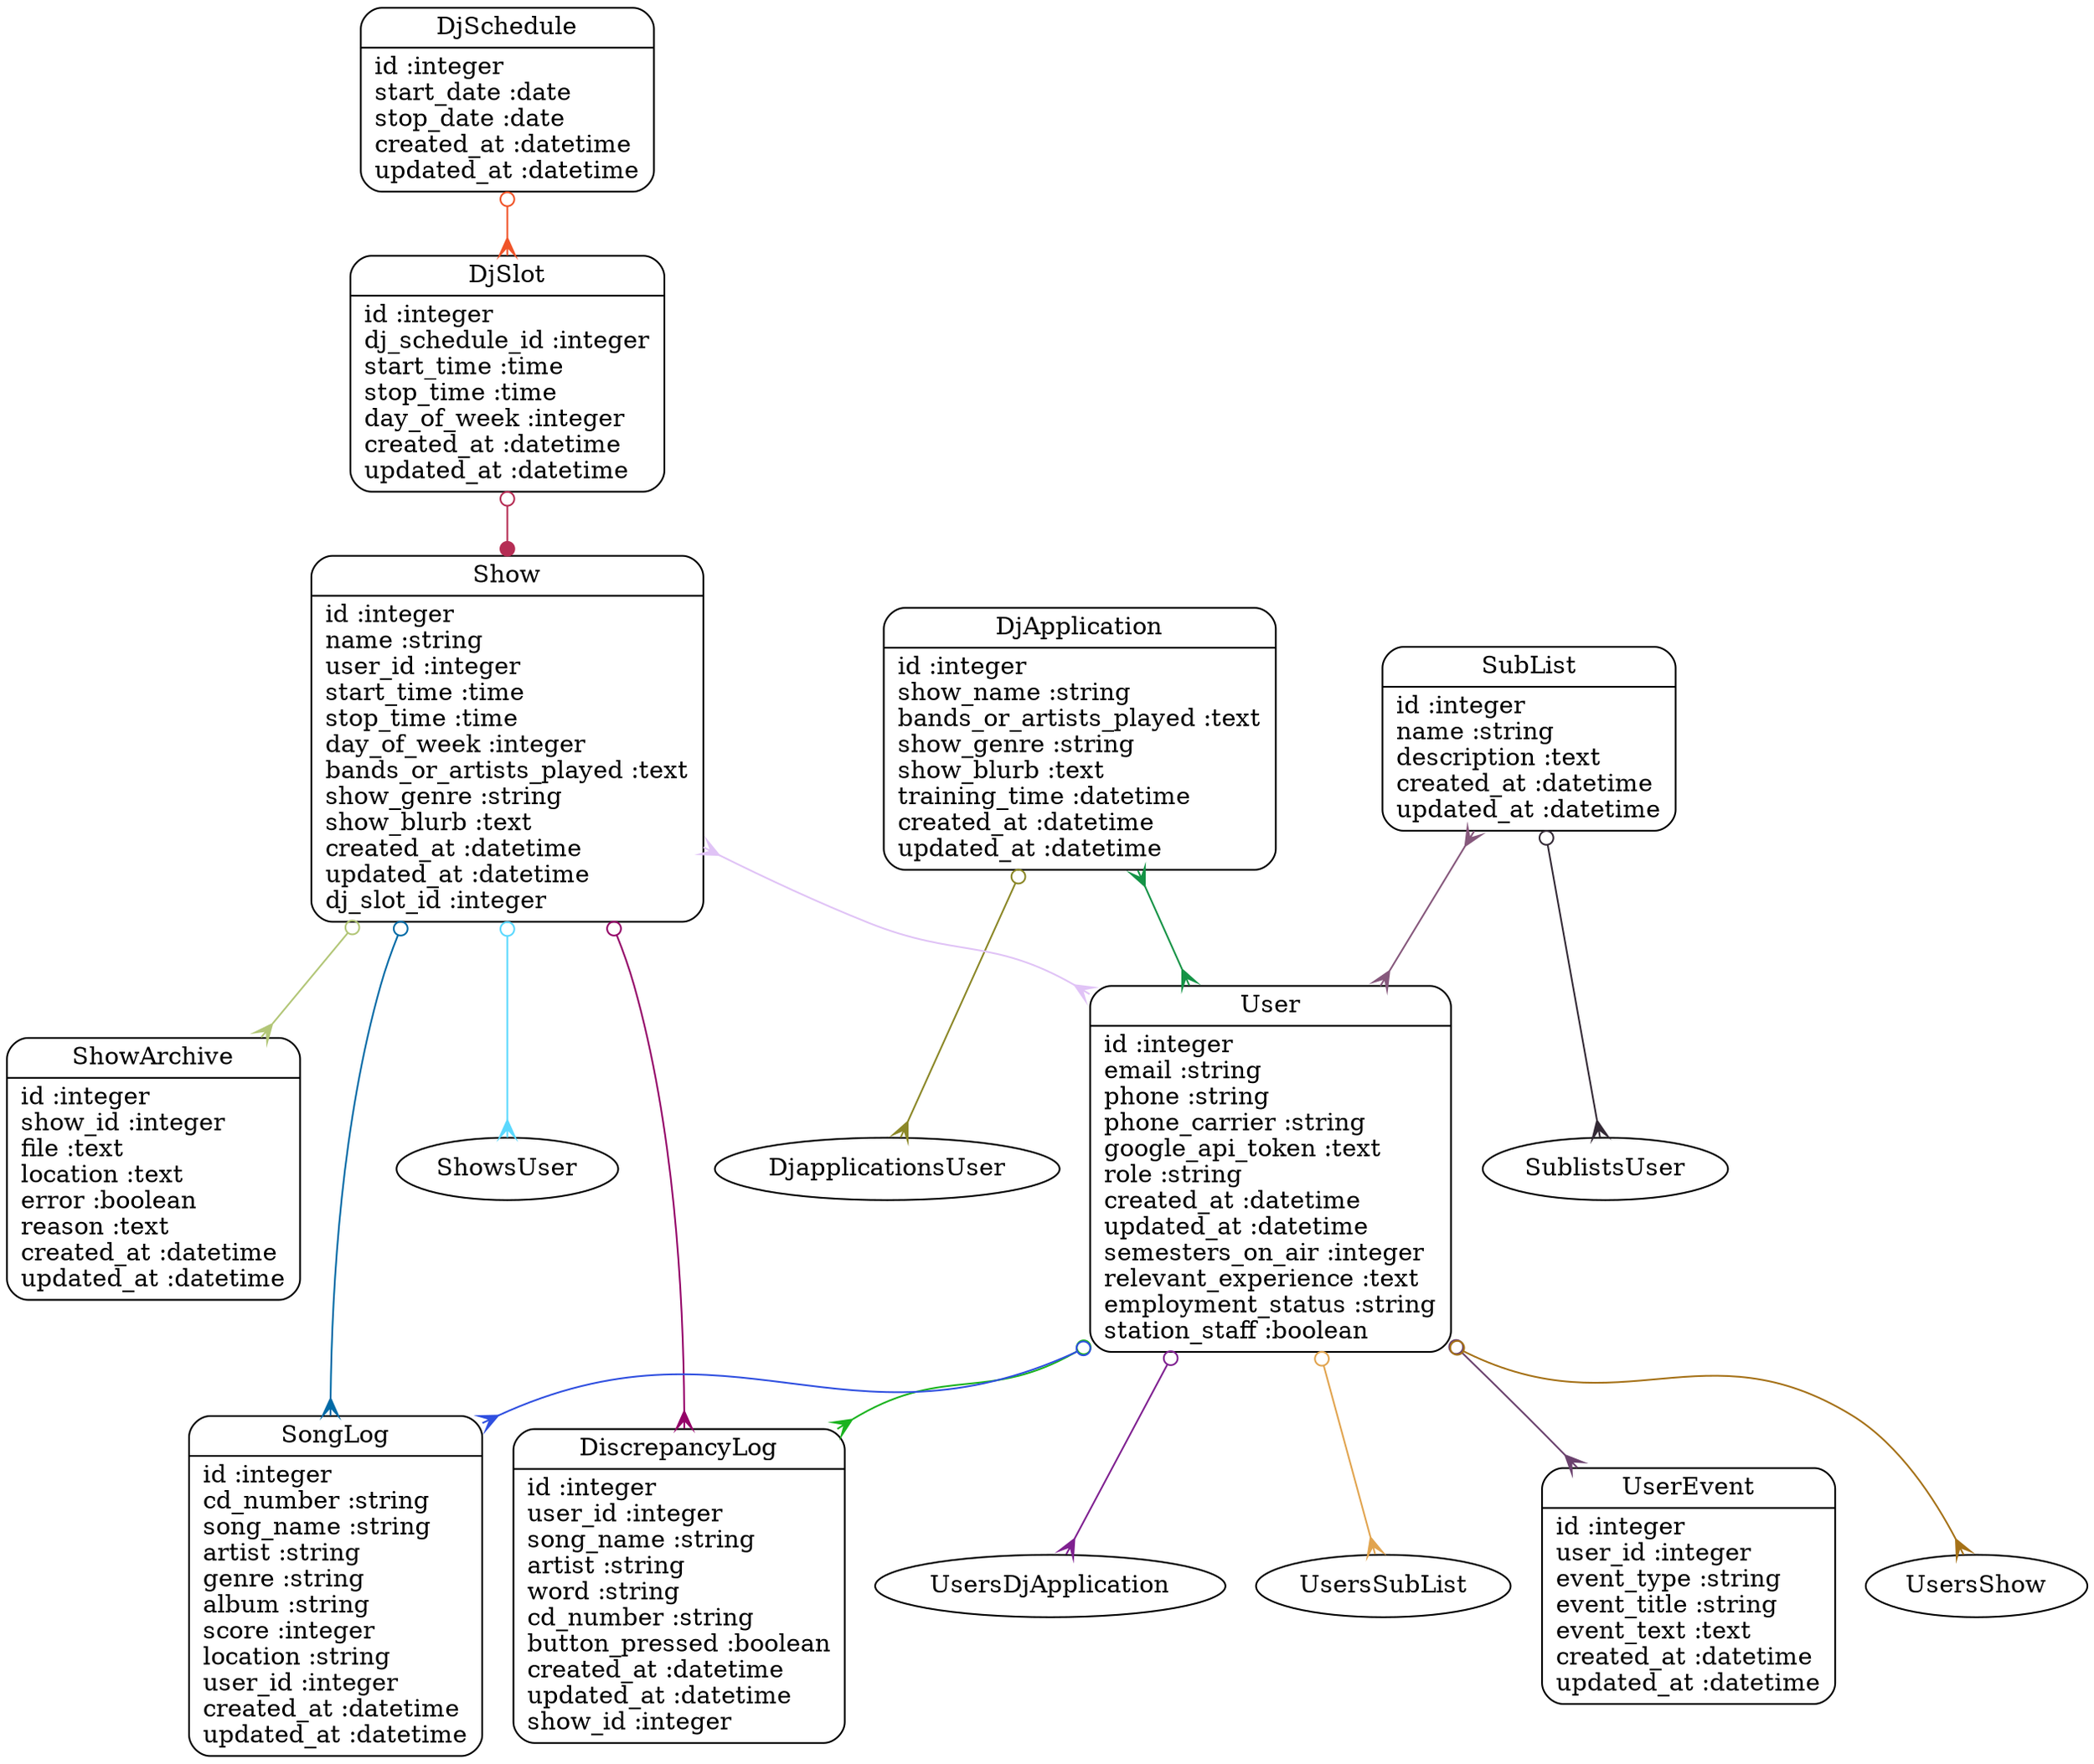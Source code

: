 digraph models_diagram {
	graph[overlap=false, splines=true]
	"DiscrepancyLog" [shape=Mrecord, label="{DiscrepancyLog|id :integer\luser_id :integer\lsong_name :string\lartist :string\lword :string\lcd_number :string\lbutton_pressed :boolean\lcreated_at :datetime\lupdated_at :datetime\lshow_id :integer\l}"]
	"DjApplication" [shape=Mrecord, label="{DjApplication|id :integer\lshow_name :string\lbands_or_artists_played :text\lshow_genre :string\lshow_blurb :text\ltraining_time :datetime\lcreated_at :datetime\lupdated_at :datetime\l}"]
	"DjSchedule" [shape=Mrecord, label="{DjSchedule|id :integer\lstart_date :date\lstop_date :date\lcreated_at :datetime\lupdated_at :datetime\l}"]
	"DjSlot" [shape=Mrecord, label="{DjSlot|id :integer\ldj_schedule_id :integer\lstart_time :time\lstop_time :time\lday_of_week :integer\lcreated_at :datetime\lupdated_at :datetime\l}"]
	"Show" [shape=Mrecord, label="{Show|id :integer\lname :string\luser_id :integer\lstart_time :time\lstop_time :time\lday_of_week :integer\lbands_or_artists_played :text\lshow_genre :string\lshow_blurb :text\lcreated_at :datetime\lupdated_at :datetime\ldj_slot_id :integer\l}"]
	"ShowArchive" [shape=Mrecord, label="{ShowArchive|id :integer\lshow_id :integer\lfile :text\llocation :text\lerror :boolean\lreason :text\lcreated_at :datetime\lupdated_at :datetime\l}"]
	"SongLog" [shape=Mrecord, label="{SongLog|id :integer\lcd_number :string\lsong_name :string\lartist :string\lgenre :string\lalbum :string\lscore :integer\llocation :string\luser_id :integer\lcreated_at :datetime\lupdated_at :datetime\l}"]
	"SubList" [shape=Mrecord, label="{SubList|id :integer\lname :string\ldescription :text\lcreated_at :datetime\lupdated_at :datetime\l}"]
	"User" [shape=Mrecord, label="{User|id :integer\lemail :string\lphone :string\lphone_carrier :string\lgoogle_api_token :text\lrole :string\lcreated_at :datetime\lupdated_at :datetime\lsemesters_on_air :integer\lrelevant_experience :text\lemployment_status :string\lstation_staff :boolean\l}"]
	"UserEvent" [shape=Mrecord, label="{UserEvent|id :integer\luser_id :integer\levent_type :string\levent_title :string\levent_text :text\lcreated_at :datetime\lupdated_at :datetime\l}"]
	"DjApplication" -> "DjapplicationsUser" [arrowtail=odot, arrowhead=crow, dir=both color="#8B8727"]
	"DjApplication" -> "User" [arrowtail=crow, arrowhead=crow, dir=both color="#149346"]
	"DjSchedule" -> "DjSlot" [arrowtail=odot, arrowhead=crow, dir=both color="#F05429"]
	"DjSlot" -> "Show" [arrowtail=odot, arrowhead=dot, dir=both color="#B52D54"]
	"Show" -> "ShowsUser" [arrowtail=odot, arrowhead=crow, dir=both color="#5BD8FE"]
	"Show" -> "User" [arrowtail=crow, arrowhead=crow, dir=both color="#E0C3F6"]
	"Show" -> "SongLog" [arrowtail=odot, arrowhead=crow, dir=both color="#016AA6"]
	"Show" -> "DiscrepancyLog" [arrowtail=odot, arrowhead=crow, dir=both color="#940368"]
	"Show" -> "ShowArchive" [arrowtail=odot, arrowhead=crow, dir=both color="#B2C677"]
	"SubList" -> "SublistsUser" [arrowtail=odot, arrowhead=crow, dir=both color="#332935"]
	"SubList" -> "User" [arrowtail=crow, arrowhead=crow, dir=both color="#86587C"]
	"User" -> "SongLog" [arrowtail=odot, arrowhead=crow, dir=both color="#2F4FE0"]
	"User" -> "DiscrepancyLog" [arrowtail=odot, arrowhead=crow, dir=both color="#1AB31F"]
	"User" -> "UserEvent" [arrowtail=odot, arrowhead=crow, dir=both color="#6B426E"]
	"User" -> "UsersShow" [arrowtail=odot, arrowhead=crow, dir=both color="#A57117"]
	"User" -> "UsersDjApplication" [arrowtail=odot, arrowhead=crow, dir=both color="#7F2090"]
	"User" -> "UsersSubList" [arrowtail=odot, arrowhead=crow, dir=both color="#E1A44F"]
}
